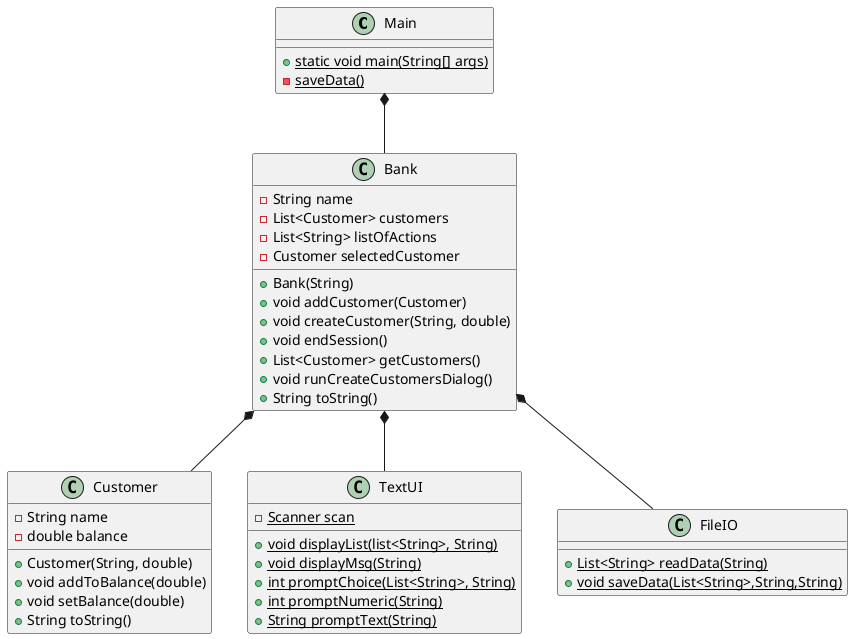 @startuml
class Main{
 {static}+ static void main(String[] args)
 {static}- saveData()
}

class Bank{
 - String name
 - List<Customer> customers
 - List<String> listOfActions
 - Customer selectedCustomer
 + Bank(String)
 + void addCustomer(Customer)
 + void createCustomer(String, double)
 + void endSession()
 + List<Customer> getCustomers()
 + void runCreateCustomersDialog()
 + String toString()
}

class Customer{
 - String name
 - double balance
 + Customer(String, double)
 + void addToBalance(double)
 + void setBalance(double)
 + String toString()

}

class TextUI{
 {static}- Scanner scan
 {static}+ void displayList(list<String>, String)
 {static}+ void displayMsg(String)
 {static}+ int promptChoice(List<String>, String)
 {static}+int promptNumeric(String)
 {static}+ String promptText(String)

}
class FileIO{
{static}+List<String> readData(String)
{static}+void saveData(List<String>,String,String)
}


Main *-- Bank
Bank *-- Customer
Bank *-- TextUI
Bank *-- FileIO

@enduml